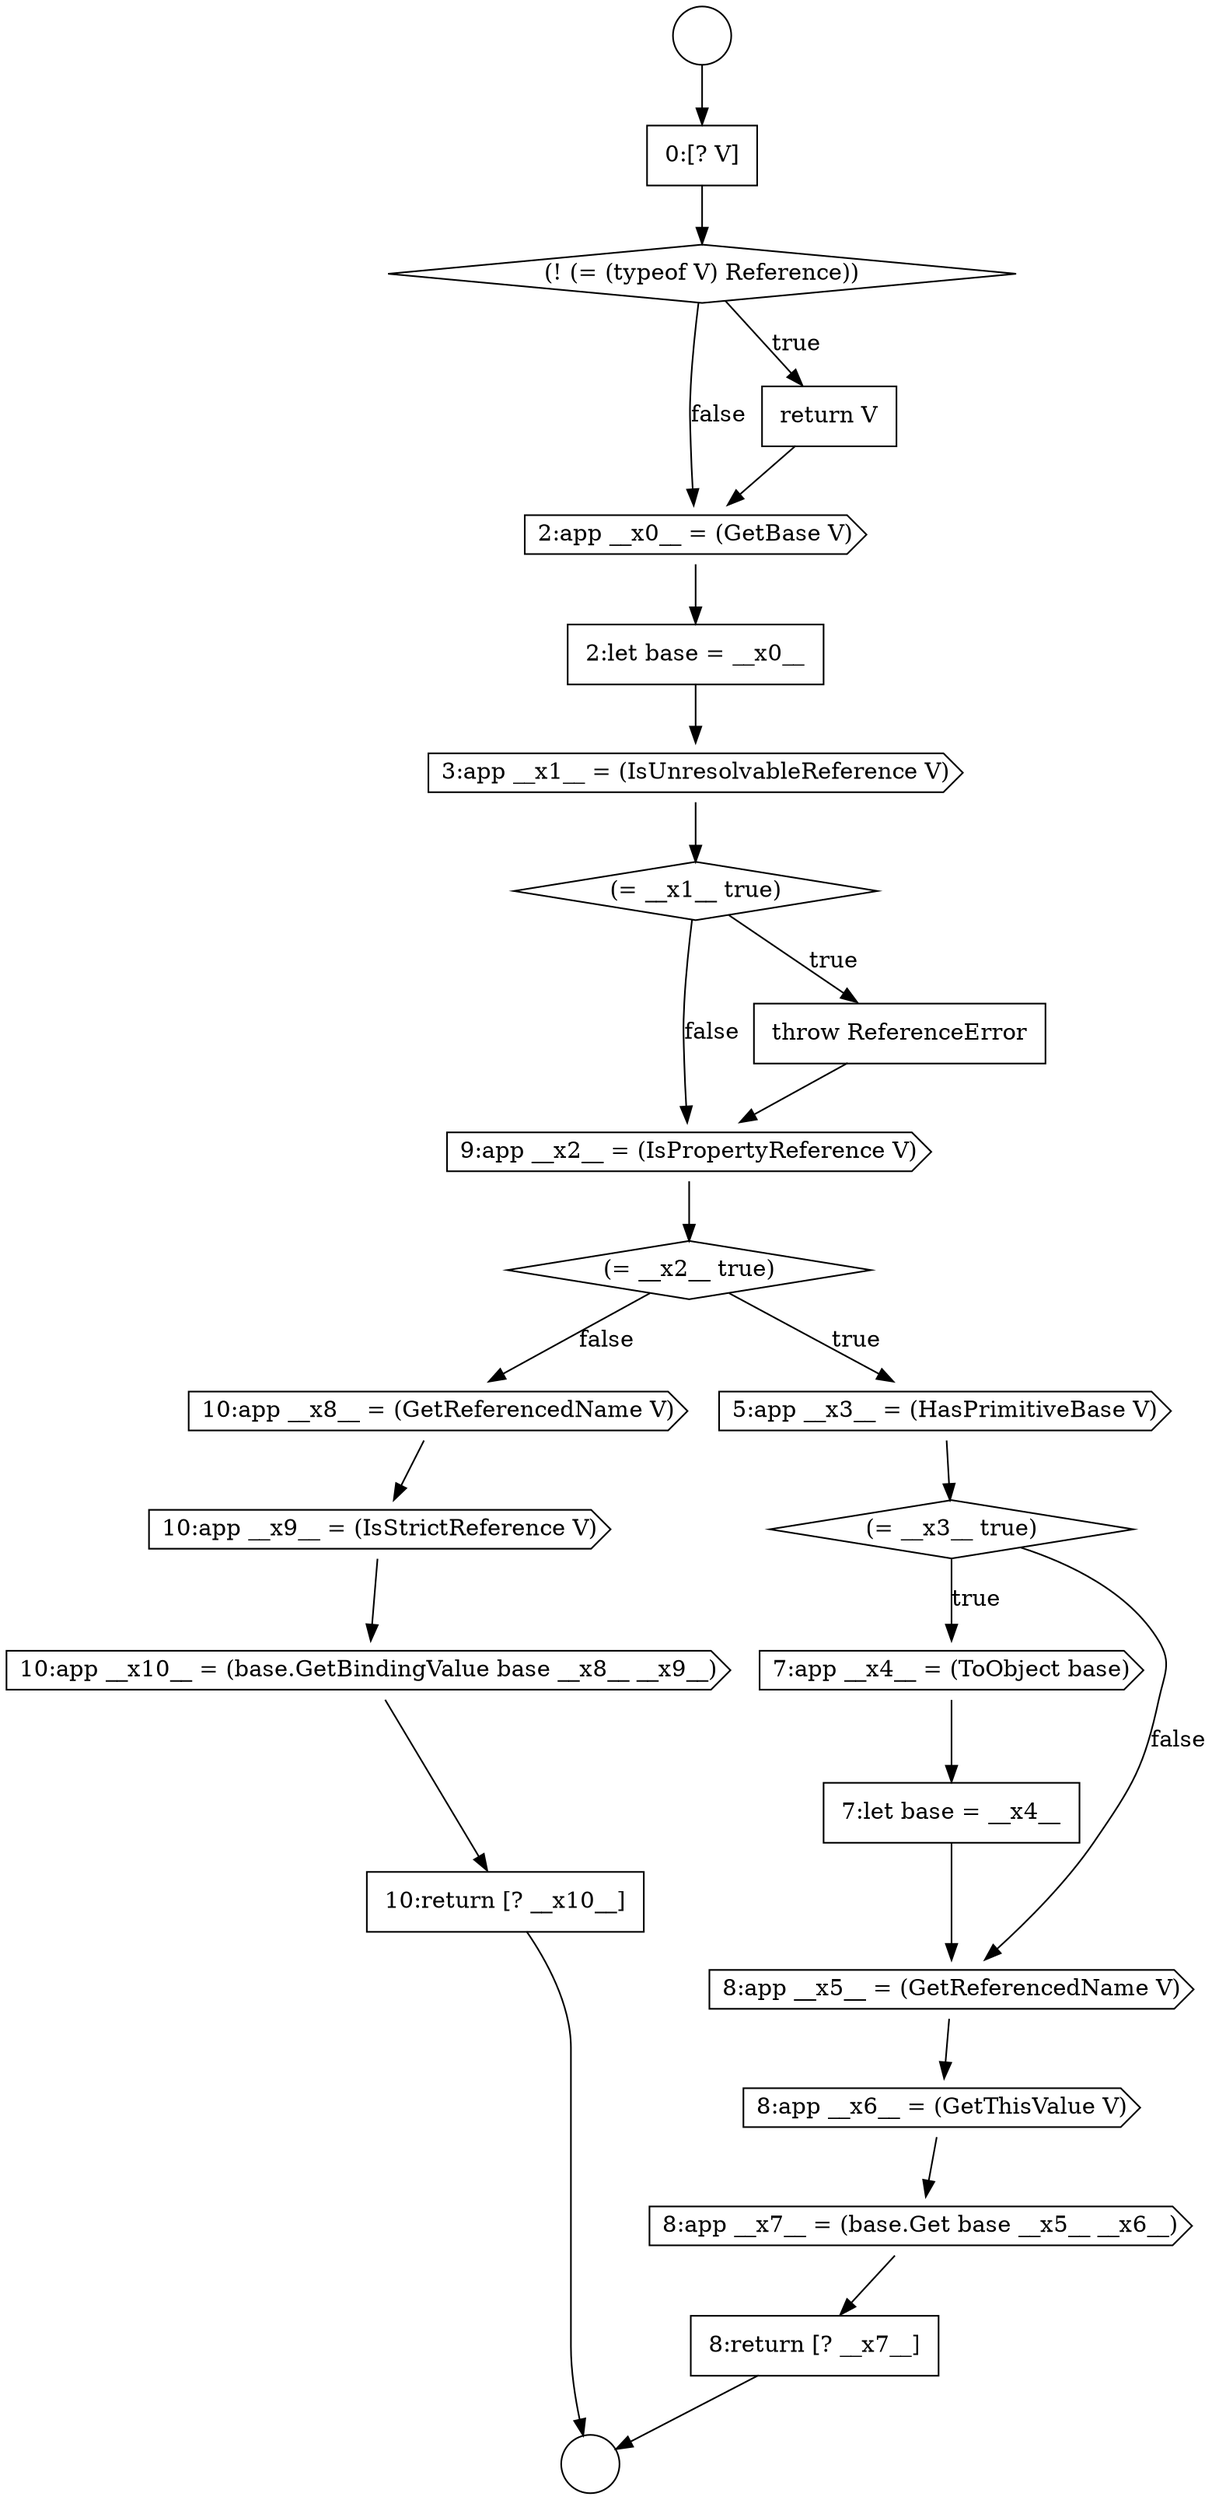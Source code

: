 digraph {
  node0 [shape=circle label=" " color="black" fillcolor="white" style=filled]
  node5 [shape=cds, label=<<font color="black">2:app __x0__ = (GetBase V)</font>> color="black" fillcolor="white" style=filled]
  node10 [shape=cds, label=<<font color="black">9:app __x2__ = (IsPropertyReference V)</font>> color="black" fillcolor="white" style=filled]
  node14 [shape=cds, label=<<font color="black">7:app __x4__ = (ToObject base)</font>> color="black" fillcolor="white" style=filled]
  node20 [shape=cds, label=<<font color="black">10:app __x8__ = (GetReferencedName V)</font>> color="black" fillcolor="white" style=filled]
  node1 [shape=circle label=" " color="black" fillcolor="white" style=filled]
  node6 [shape=none, margin=0, label=<<font color="black">
    <table border="0" cellborder="1" cellspacing="0" cellpadding="10">
      <tr><td align="left">2:let base = __x0__</td></tr>
    </table>
  </font>> color="black" fillcolor="white" style=filled]
  node21 [shape=cds, label=<<font color="black">10:app __x9__ = (IsStrictReference V)</font>> color="black" fillcolor="white" style=filled]
  node9 [shape=none, margin=0, label=<<font color="black">
    <table border="0" cellborder="1" cellspacing="0" cellpadding="10">
      <tr><td align="left">throw ReferenceError</td></tr>
    </table>
  </font>> color="black" fillcolor="white" style=filled]
  node13 [shape=diamond, label=<<font color="black">(= __x3__ true)</font>> color="black" fillcolor="white" style=filled]
  node2 [shape=none, margin=0, label=<<font color="black">
    <table border="0" cellborder="1" cellspacing="0" cellpadding="10">
      <tr><td align="left">0:[? V]</td></tr>
    </table>
  </font>> color="black" fillcolor="white" style=filled]
  node17 [shape=cds, label=<<font color="black">8:app __x6__ = (GetThisValue V)</font>> color="black" fillcolor="white" style=filled]
  node22 [shape=cds, label=<<font color="black">10:app __x10__ = (base.GetBindingValue base __x8__ __x9__)</font>> color="black" fillcolor="white" style=filled]
  node12 [shape=cds, label=<<font color="black">5:app __x3__ = (HasPrimitiveBase V)</font>> color="black" fillcolor="white" style=filled]
  node7 [shape=cds, label=<<font color="black">3:app __x1__ = (IsUnresolvableReference V)</font>> color="black" fillcolor="white" style=filled]
  node3 [shape=diamond, label=<<font color="black">(! (= (typeof V) Reference))</font>> color="black" fillcolor="white" style=filled]
  node18 [shape=cds, label=<<font color="black">8:app __x7__ = (base.Get base __x5__ __x6__)</font>> color="black" fillcolor="white" style=filled]
  node16 [shape=cds, label=<<font color="black">8:app __x5__ = (GetReferencedName V)</font>> color="black" fillcolor="white" style=filled]
  node11 [shape=diamond, label=<<font color="black">(= __x2__ true)</font>> color="black" fillcolor="white" style=filled]
  node23 [shape=none, margin=0, label=<<font color="black">
    <table border="0" cellborder="1" cellspacing="0" cellpadding="10">
      <tr><td align="left">10:return [? __x10__]</td></tr>
    </table>
  </font>> color="black" fillcolor="white" style=filled]
  node8 [shape=diamond, label=<<font color="black">(= __x1__ true)</font>> color="black" fillcolor="white" style=filled]
  node19 [shape=none, margin=0, label=<<font color="black">
    <table border="0" cellborder="1" cellspacing="0" cellpadding="10">
      <tr><td align="left">8:return [? __x7__]</td></tr>
    </table>
  </font>> color="black" fillcolor="white" style=filled]
  node4 [shape=none, margin=0, label=<<font color="black">
    <table border="0" cellborder="1" cellspacing="0" cellpadding="10">
      <tr><td align="left">return V</td></tr>
    </table>
  </font>> color="black" fillcolor="white" style=filled]
  node15 [shape=none, margin=0, label=<<font color="black">
    <table border="0" cellborder="1" cellspacing="0" cellpadding="10">
      <tr><td align="left">7:let base = __x4__</td></tr>
    </table>
  </font>> color="black" fillcolor="white" style=filled]
  node5 -> node6 [ color="black"]
  node12 -> node13 [ color="black"]
  node0 -> node2 [ color="black"]
  node9 -> node10 [ color="black"]
  node14 -> node15 [ color="black"]
  node19 -> node1 [ color="black"]
  node10 -> node11 [ color="black"]
  node4 -> node5 [ color="black"]
  node21 -> node22 [ color="black"]
  node20 -> node21 [ color="black"]
  node11 -> node12 [label=<<font color="black">true</font>> color="black"]
  node11 -> node20 [label=<<font color="black">false</font>> color="black"]
  node23 -> node1 [ color="black"]
  node16 -> node17 [ color="black"]
  node8 -> node9 [label=<<font color="black">true</font>> color="black"]
  node8 -> node10 [label=<<font color="black">false</font>> color="black"]
  node17 -> node18 [ color="black"]
  node7 -> node8 [ color="black"]
  node18 -> node19 [ color="black"]
  node2 -> node3 [ color="black"]
  node3 -> node4 [label=<<font color="black">true</font>> color="black"]
  node3 -> node5 [label=<<font color="black">false</font>> color="black"]
  node15 -> node16 [ color="black"]
  node13 -> node14 [label=<<font color="black">true</font>> color="black"]
  node13 -> node16 [label=<<font color="black">false</font>> color="black"]
  node22 -> node23 [ color="black"]
  node6 -> node7 [ color="black"]
}
